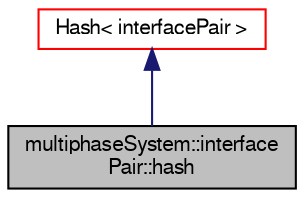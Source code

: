 digraph "multiphaseSystem::interfacePair::hash"
{
  bgcolor="transparent";
  edge [fontname="FreeSans",fontsize="10",labelfontname="FreeSans",labelfontsize="10"];
  node [fontname="FreeSans",fontsize="10",shape=record];
  Node0 [label="multiphaseSystem::interface\lPair::hash",height=0.2,width=0.4,color="black", fillcolor="grey75", style="filled", fontcolor="black"];
  Node1 -> Node0 [dir="back",color="midnightblue",fontsize="10",style="solid",fontname="FreeSans"];
  Node1 [label="Hash\< interfacePair \>",height=0.2,width=0.4,color="red",URL="$a27702.html"];
}

